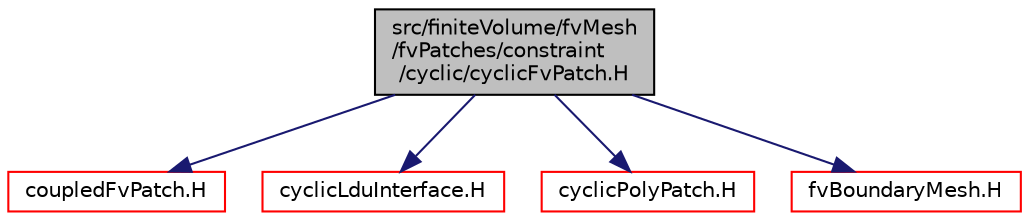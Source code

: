 digraph "src/finiteVolume/fvMesh/fvPatches/constraint/cyclic/cyclicFvPatch.H"
{
  bgcolor="transparent";
  edge [fontname="Helvetica",fontsize="10",labelfontname="Helvetica",labelfontsize="10"];
  node [fontname="Helvetica",fontsize="10",shape=record];
  Node1 [label="src/finiteVolume/fvMesh\l/fvPatches/constraint\l/cyclic/cyclicFvPatch.H",height=0.2,width=0.4,color="black", fillcolor="grey75", style="filled", fontcolor="black"];
  Node1 -> Node2 [color="midnightblue",fontsize="10",style="solid",fontname="Helvetica"];
  Node2 [label="coupledFvPatch.H",height=0.2,width=0.4,color="red",URL="$a06038.html"];
  Node1 -> Node3 [color="midnightblue",fontsize="10",style="solid",fontname="Helvetica"];
  Node3 [label="cyclicLduInterface.H",height=0.2,width=0.4,color="red",URL="$a08574.html"];
  Node1 -> Node4 [color="midnightblue",fontsize="10",style="solid",fontname="Helvetica"];
  Node4 [label="cyclicPolyPatch.H",height=0.2,width=0.4,color="red",URL="$a08970.html"];
  Node1 -> Node5 [color="midnightblue",fontsize="10",style="solid",fontname="Helvetica"];
  Node5 [label="fvBoundaryMesh.H",height=0.2,width=0.4,color="red",URL="$a06023.html"];
}
